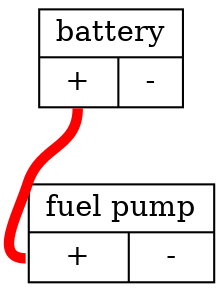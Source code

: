 strict graph "" {
	graph [bb="0,0,98.696,130"];
	node [label="\N",
		shape=record
	];
	battery	[height=0.65278,
		label="{battery | {<pos> + |<neg> - }}",
		pos="49.196,106.5",
		rects="14.696,106.5,83.696,129.5 14.696,83.5,52.696,106.5 52.696,83.5,83.696,106.5",
		width=0.95833];
	fuel_pump	[height=0.65278,
		label="{fuel pump | {<pos> + |<neg> - }}",
		pos="54.196,23.5",
		rects="9.6958,23.5,98.696,46.5 9.6958,0.5,57.696,23.5 57.696,0.5,98.696,23.5",
		width=1.2361];
	battery:pos -- fuel_pump:pos	[color=red,
		penwidth=5,
		pos="33.196,83 33.196,63.77 15.027,65.324 9.1958,47 4.4095,31.959 -7.5883,11.5 8.1958,11.5"];
}

